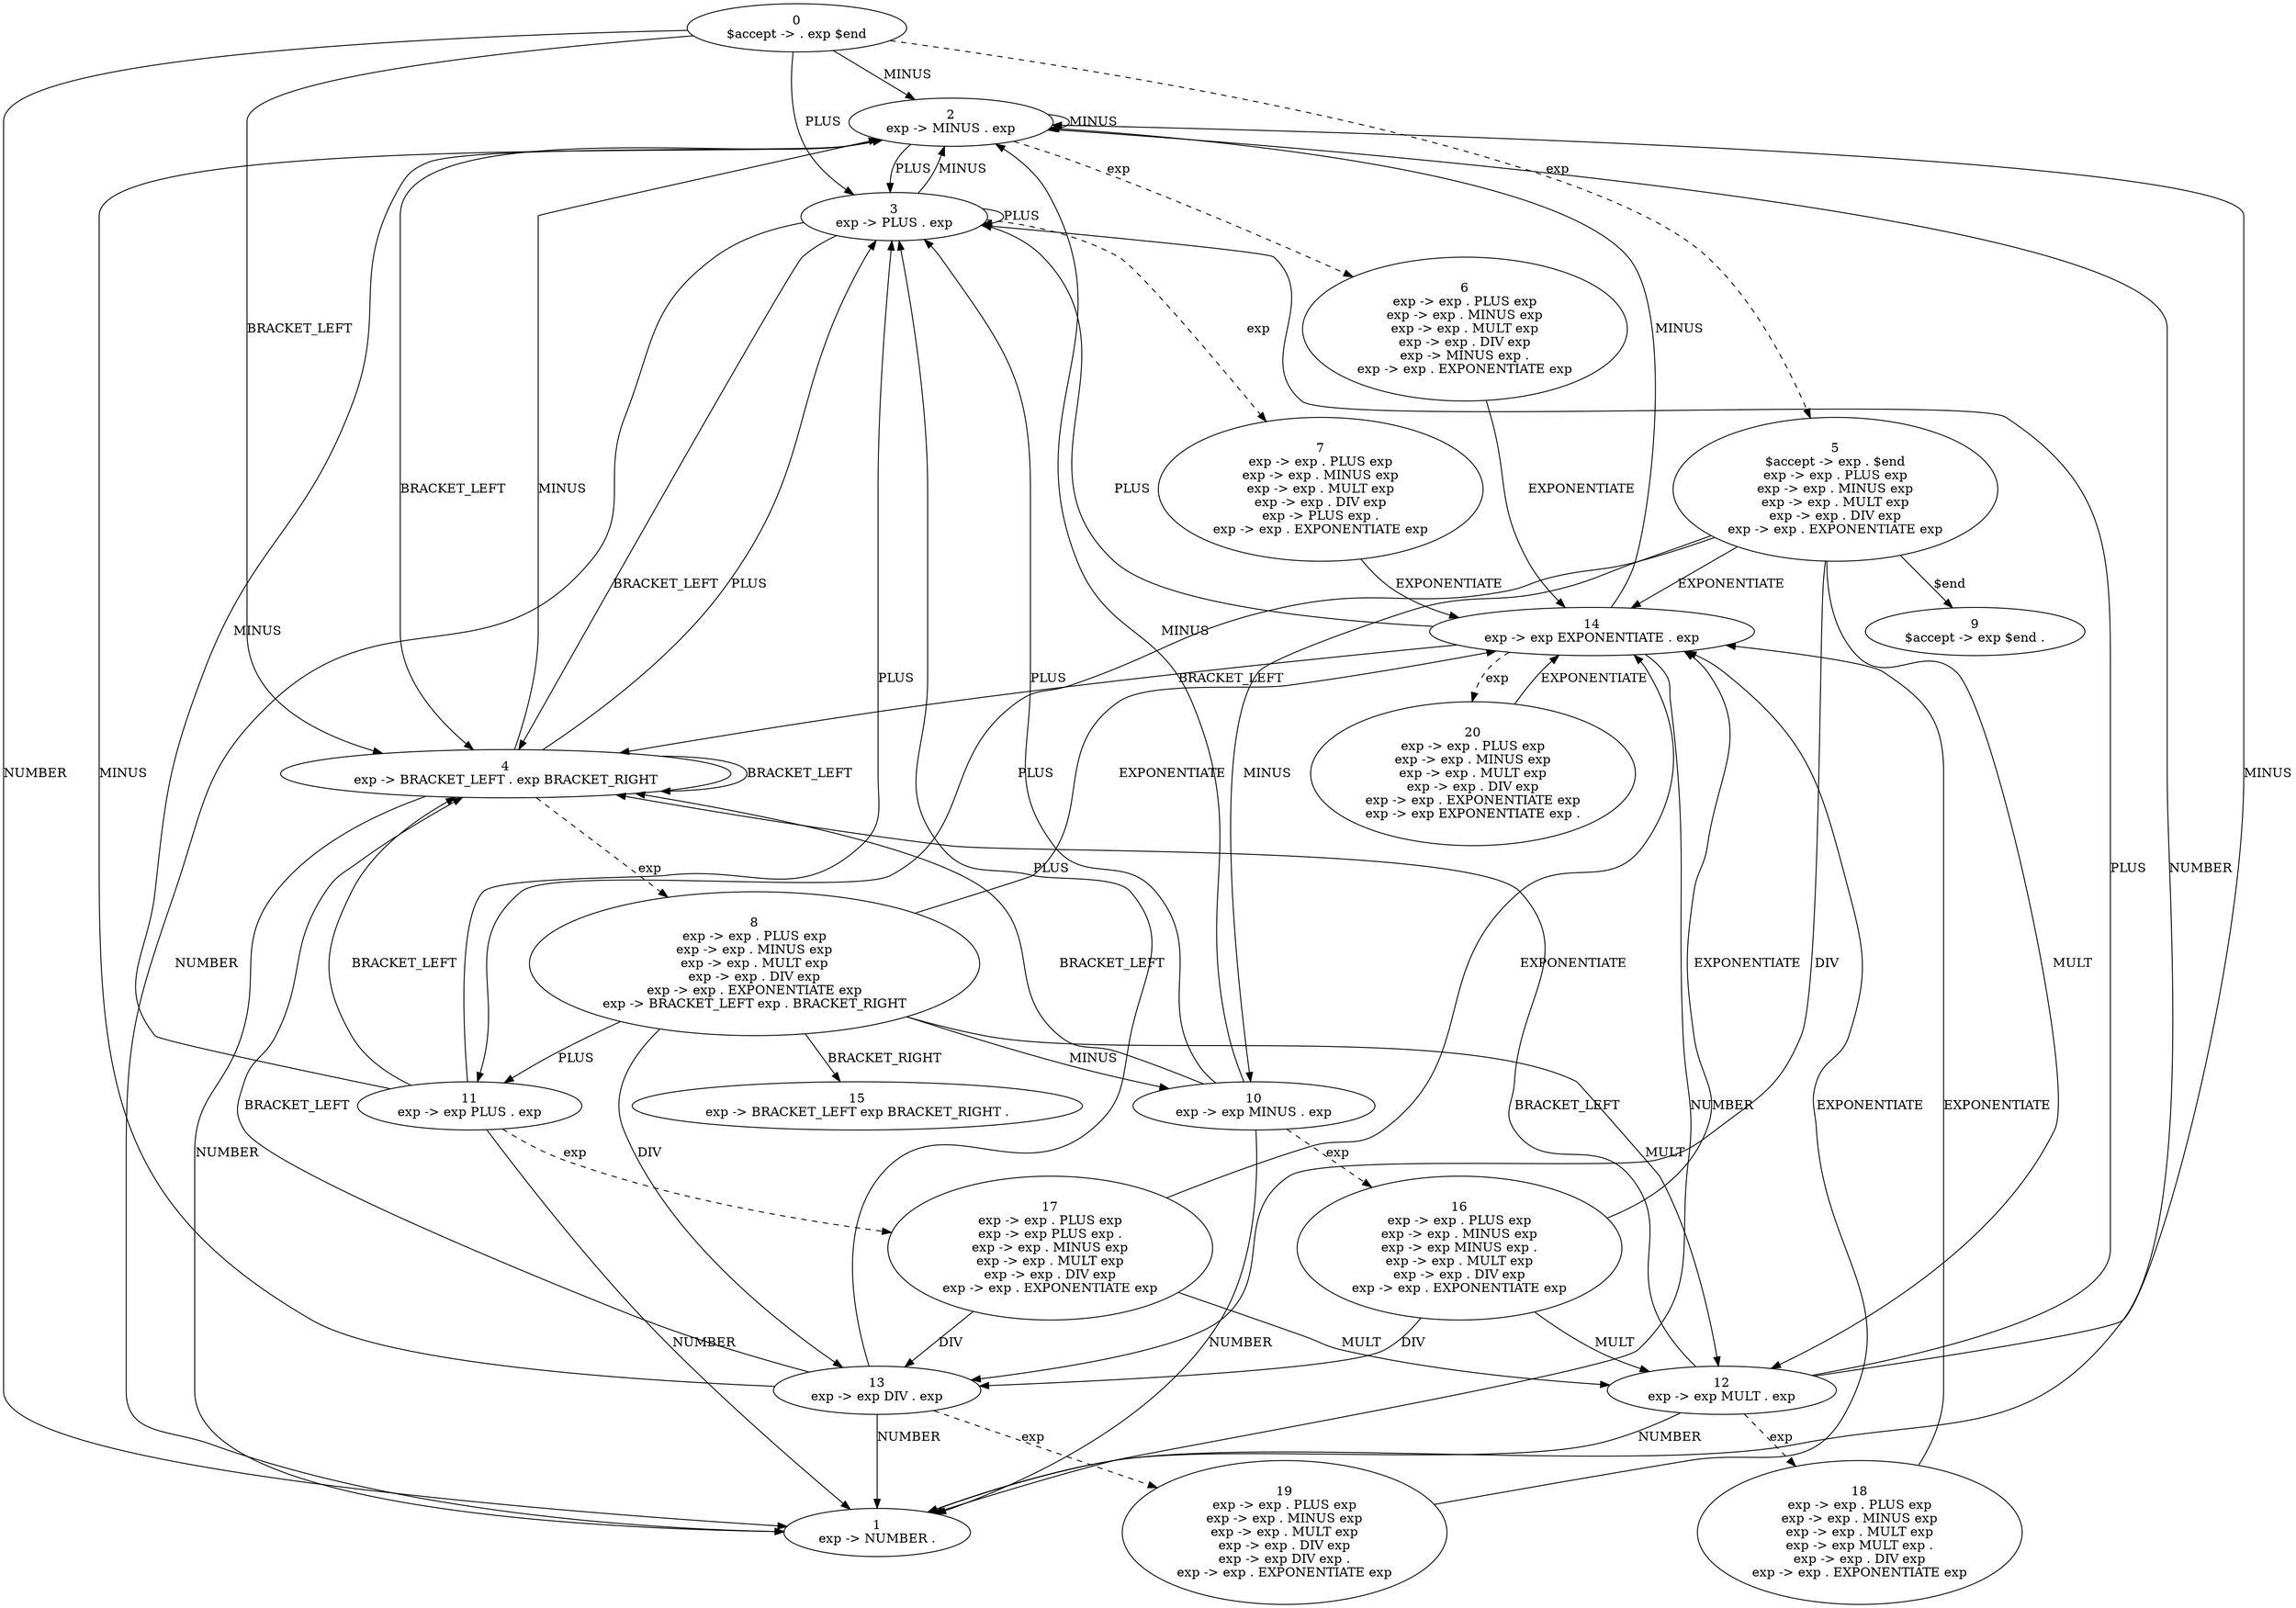 digraph Automaton {
  0 [label="0\n$accept -> . exp $end"]
  0 -> 1 [style=solid label="NUMBER"]
  0 -> 2 [style=solid label="MINUS"]
  0 -> 3 [style=solid label="PLUS"]
  0 -> 4 [style=solid label="BRACKET_LEFT"]
  0 -> 5 [style=dashed label="exp"]
  1 [label="1\nexp -> NUMBER ."]
  2 [label="2\nexp -> MINUS . exp"]
  2 -> 1 [style=solid label="NUMBER"]
  2 -> 2 [style=solid label="MINUS"]
  2 -> 3 [style=solid label="PLUS"]
  2 -> 4 [style=solid label="BRACKET_LEFT"]
  2 -> 6 [style=dashed label="exp"]
  3 [label="3\nexp -> PLUS . exp"]
  3 -> 1 [style=solid label="NUMBER"]
  3 -> 2 [style=solid label="MINUS"]
  3 -> 3 [style=solid label="PLUS"]
  3 -> 4 [style=solid label="BRACKET_LEFT"]
  3 -> 7 [style=dashed label="exp"]
  4 [label="4\nexp -> BRACKET_LEFT . exp BRACKET_RIGHT"]
  4 -> 1 [style=solid label="NUMBER"]
  4 -> 2 [style=solid label="MINUS"]
  4 -> 3 [style=solid label="PLUS"]
  4 -> 4 [style=solid label="BRACKET_LEFT"]
  4 -> 8 [style=dashed label="exp"]
  5 [label="5\n$accept -> exp . $end\nexp -> exp . PLUS exp\nexp -> exp . MINUS exp\nexp -> exp . MULT exp\nexp -> exp . DIV exp\nexp -> exp . EXPONENTIATE exp"]
  5 -> 9 [style=solid label="$end"]
  5 -> 10 [style=solid label="MINUS"]
  5 -> 11 [style=solid label="PLUS"]
  5 -> 12 [style=solid label="MULT"]
  5 -> 13 [style=solid label="DIV"]
  5 -> 14 [style=solid label="EXPONENTIATE"]
  6 [label="6\nexp -> exp . PLUS exp\nexp -> exp . MINUS exp\nexp -> exp . MULT exp\nexp -> exp . DIV exp\nexp -> MINUS exp .\nexp -> exp . EXPONENTIATE exp"]
  6 -> 14 [style=solid label="EXPONENTIATE"]
  7 [label="7\nexp -> exp . PLUS exp\nexp -> exp . MINUS exp\nexp -> exp . MULT exp\nexp -> exp . DIV exp\nexp -> PLUS exp .\nexp -> exp . EXPONENTIATE exp"]
  7 -> 14 [style=solid label="EXPONENTIATE"]
  8 [label="8\nexp -> exp . PLUS exp\nexp -> exp . MINUS exp\nexp -> exp . MULT exp\nexp -> exp . DIV exp\nexp -> exp . EXPONENTIATE exp\nexp -> BRACKET_LEFT exp . BRACKET_RIGHT"]
  8 -> 10 [style=solid label="MINUS"]
  8 -> 11 [style=solid label="PLUS"]
  8 -> 12 [style=solid label="MULT"]
  8 -> 13 [style=solid label="DIV"]
  8 -> 14 [style=solid label="EXPONENTIATE"]
  8 -> 15 [style=solid label="BRACKET_RIGHT"]
  9 [label="9\n$accept -> exp $end ."]
  10 [label="10\nexp -> exp MINUS . exp"]
  10 -> 1 [style=solid label="NUMBER"]
  10 -> 2 [style=solid label="MINUS"]
  10 -> 3 [style=solid label="PLUS"]
  10 -> 4 [style=solid label="BRACKET_LEFT"]
  10 -> 16 [style=dashed label="exp"]
  11 [label="11\nexp -> exp PLUS . exp"]
  11 -> 1 [style=solid label="NUMBER"]
  11 -> 2 [style=solid label="MINUS"]
  11 -> 3 [style=solid label="PLUS"]
  11 -> 4 [style=solid label="BRACKET_LEFT"]
  11 -> 17 [style=dashed label="exp"]
  12 [label="12\nexp -> exp MULT . exp"]
  12 -> 1 [style=solid label="NUMBER"]
  12 -> 2 [style=solid label="MINUS"]
  12 -> 3 [style=solid label="PLUS"]
  12 -> 4 [style=solid label="BRACKET_LEFT"]
  12 -> 18 [style=dashed label="exp"]
  13 [label="13\nexp -> exp DIV . exp"]
  13 -> 1 [style=solid label="NUMBER"]
  13 -> 2 [style=solid label="MINUS"]
  13 -> 3 [style=solid label="PLUS"]
  13 -> 4 [style=solid label="BRACKET_LEFT"]
  13 -> 19 [style=dashed label="exp"]
  14 [label="14\nexp -> exp EXPONENTIATE . exp"]
  14 -> 1 [style=solid label="NUMBER"]
  14 -> 2 [style=solid label="MINUS"]
  14 -> 3 [style=solid label="PLUS"]
  14 -> 4 [style=solid label="BRACKET_LEFT"]
  14 -> 20 [style=dashed label="exp"]
  15 [label="15\nexp -> BRACKET_LEFT exp BRACKET_RIGHT ."]
  16 [label="16\nexp -> exp . PLUS exp\nexp -> exp . MINUS exp\nexp -> exp MINUS exp .\nexp -> exp . MULT exp\nexp -> exp . DIV exp\nexp -> exp . EXPONENTIATE exp"]
  16 -> 12 [style=solid label="MULT"]
  16 -> 13 [style=solid label="DIV"]
  16 -> 14 [style=solid label="EXPONENTIATE"]
  17 [label="17\nexp -> exp . PLUS exp\nexp -> exp PLUS exp .\nexp -> exp . MINUS exp\nexp -> exp . MULT exp\nexp -> exp . DIV exp\nexp -> exp . EXPONENTIATE exp"]
  17 -> 12 [style=solid label="MULT"]
  17 -> 13 [style=solid label="DIV"]
  17 -> 14 [style=solid label="EXPONENTIATE"]
  18 [label="18\nexp -> exp . PLUS exp\nexp -> exp . MINUS exp\nexp -> exp . MULT exp\nexp -> exp MULT exp .\nexp -> exp . DIV exp\nexp -> exp . EXPONENTIATE exp"]
  18 -> 14 [style=solid label="EXPONENTIATE"]
  19 [label="19\nexp -> exp . PLUS exp\nexp -> exp . MINUS exp\nexp -> exp . MULT exp\nexp -> exp . DIV exp\nexp -> exp DIV exp .\nexp -> exp . EXPONENTIATE exp"]
  19 -> 14 [style=solid label="EXPONENTIATE"]
  20 [label="20\nexp -> exp . PLUS exp\nexp -> exp . MINUS exp\nexp -> exp . MULT exp\nexp -> exp . DIV exp\nexp -> exp . EXPONENTIATE exp\nexp -> exp EXPONENTIATE exp ."]
  20 -> 14 [style=solid label="EXPONENTIATE"]
}

